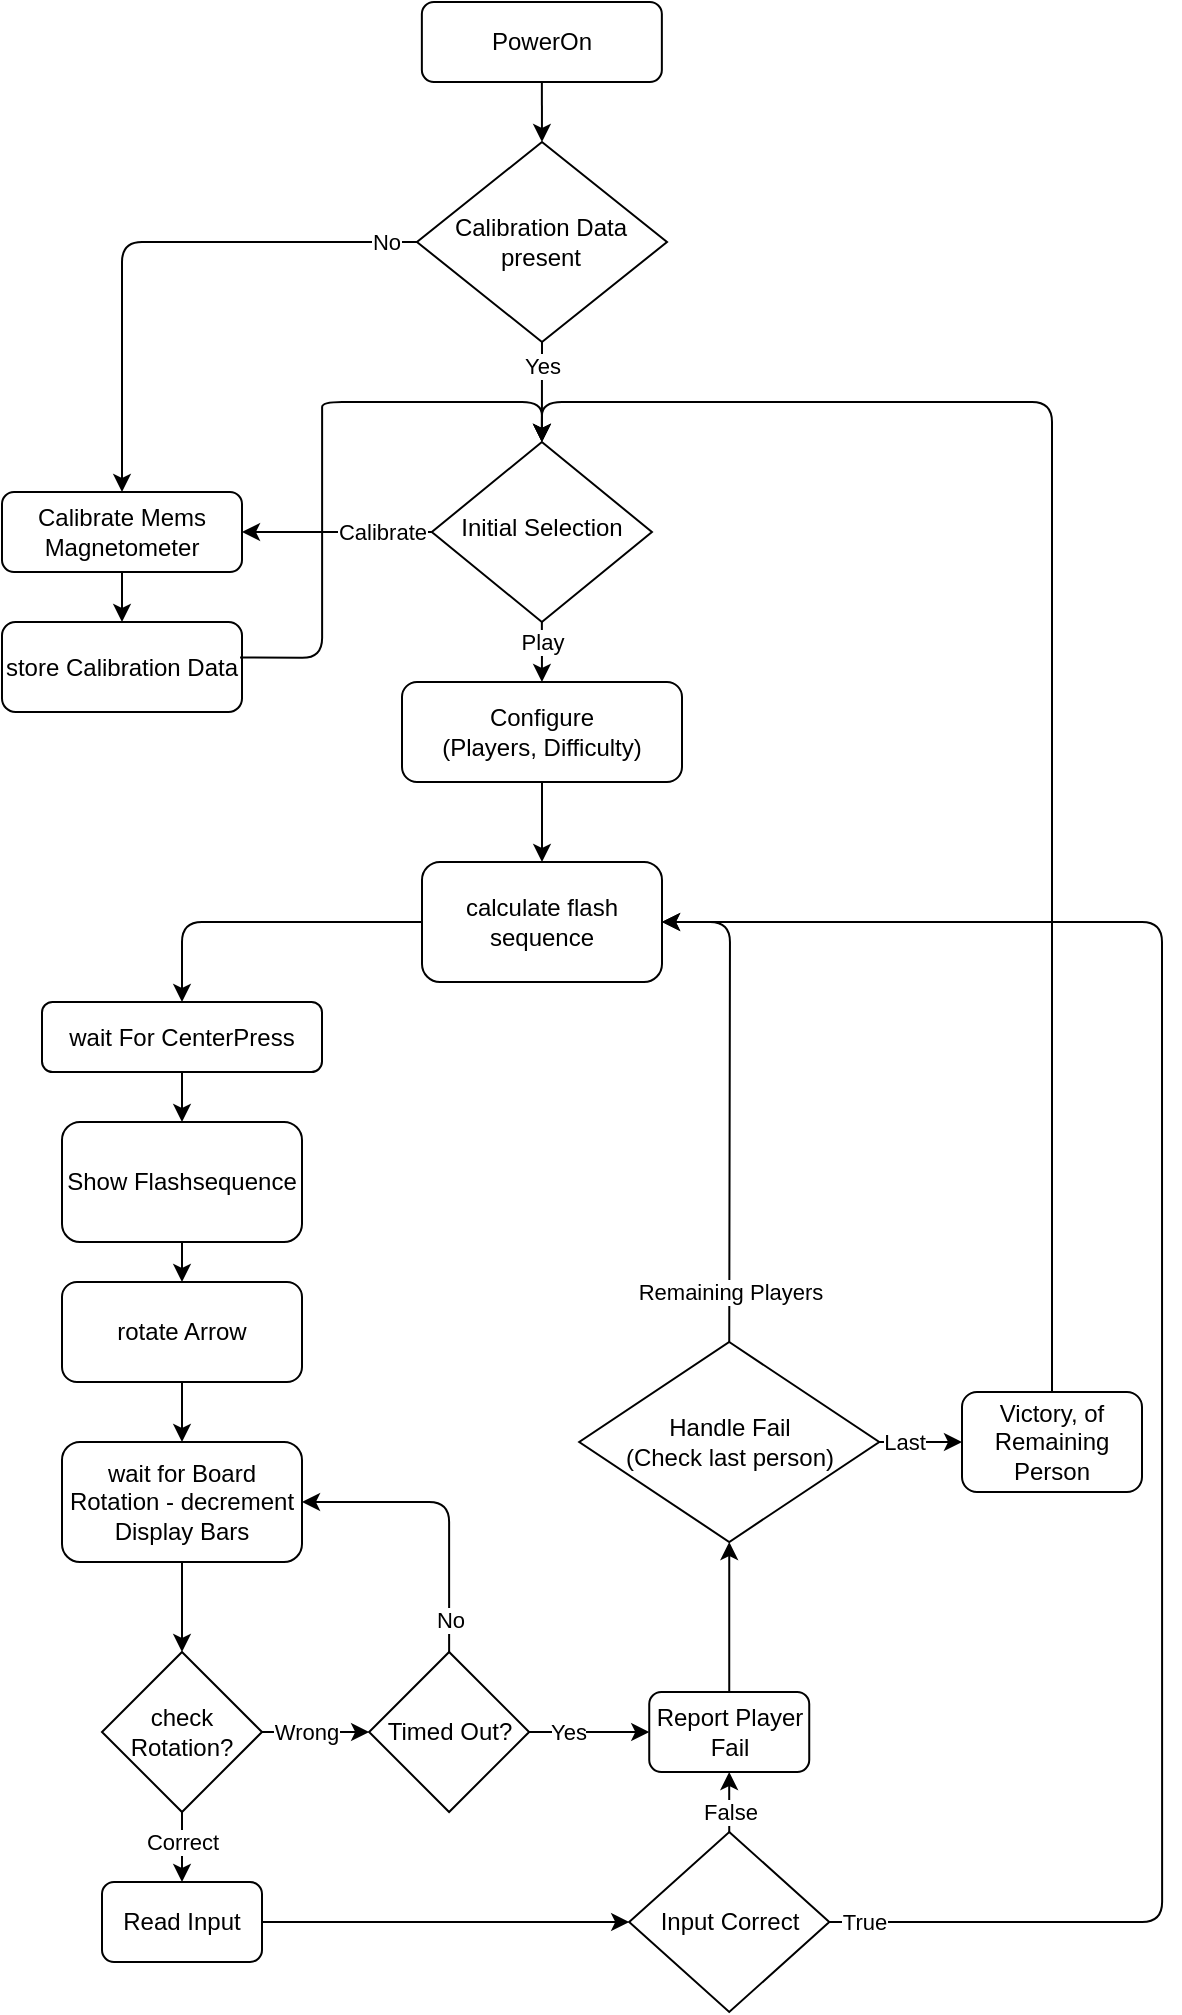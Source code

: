 <mxfile version="14.2.2" type="github">
  <diagram id="C5RBs43oDa-KdzZeNtuy" name="Page-1">
    <mxGraphModel dx="1646" dy="872" grid="1" gridSize="10" guides="1" tooltips="1" connect="1" arrows="1" fold="1" page="1" pageScale="1" pageWidth="827" pageHeight="1169" math="0" shadow="0">
      <root>
        <mxCell id="WIyWlLk6GJQsqaUBKTNV-0" />
        <mxCell id="WIyWlLk6GJQsqaUBKTNV-1" parent="WIyWlLk6GJQsqaUBKTNV-0" />
        <mxCell id="WIyWlLk6GJQsqaUBKTNV-3" value="PowerOn" style="rounded=1;whiteSpace=wrap;html=1;fontSize=12;glass=0;strokeWidth=1;shadow=0;" parent="WIyWlLk6GJQsqaUBKTNV-1" vertex="1">
          <mxGeometry x="379.93" y="80" width="120" height="40" as="geometry" />
        </mxCell>
        <mxCell id="BbhXEEFtvzZGR5gqHQGa-4" value="Calibrate" style="edgeStyle=orthogonalEdgeStyle;rounded=0;orthogonalLoop=1;jettySize=auto;html=1;exitX=0;exitY=0.5;exitDx=0;exitDy=0;entryX=1;entryY=0.5;entryDx=0;entryDy=0;" parent="WIyWlLk6GJQsqaUBKTNV-1" source="WIyWlLk6GJQsqaUBKTNV-6" target="WIyWlLk6GJQsqaUBKTNV-7" edge="1">
          <mxGeometry x="-0.475" relative="1" as="geometry">
            <Array as="points">
              <mxPoint x="290.06" y="345" />
            </Array>
            <mxPoint as="offset" />
          </mxGeometry>
        </mxCell>
        <mxCell id="WIyWlLk6GJQsqaUBKTNV-6" value="&lt;div&gt;Initial Selection&lt;/div&gt;" style="rhombus;whiteSpace=wrap;html=1;shadow=0;fontFamily=Helvetica;fontSize=12;align=center;strokeWidth=1;spacing=6;spacingTop=-4;" parent="WIyWlLk6GJQsqaUBKTNV-1" vertex="1">
          <mxGeometry x="384.91" y="300" width="110.06" height="90" as="geometry" />
        </mxCell>
        <mxCell id="WIyWlLk6GJQsqaUBKTNV-7" value="Calibrate Mems Magnetometer" style="rounded=1;whiteSpace=wrap;html=1;fontSize=12;glass=0;strokeWidth=1;shadow=0;" parent="WIyWlLk6GJQsqaUBKTNV-1" vertex="1">
          <mxGeometry x="170" y="325" width="120" height="40" as="geometry" />
        </mxCell>
        <mxCell id="nOwS5N5TdgPbAZJw5BMm-8" style="edgeStyle=orthogonalEdgeStyle;rounded=0;orthogonalLoop=1;jettySize=auto;html=1;exitX=0.5;exitY=1;exitDx=0;exitDy=0;entryX=0.5;entryY=0;entryDx=0;entryDy=0;" parent="WIyWlLk6GJQsqaUBKTNV-1" source="BbhXEEFtvzZGR5gqHQGa-10" target="OIZMKwMvLClt6lRkhCav-0" edge="1">
          <mxGeometry relative="1" as="geometry">
            <mxPoint x="440.06" y="530" as="targetPoint" />
          </mxGeometry>
        </mxCell>
        <mxCell id="BbhXEEFtvzZGR5gqHQGa-10" value="&lt;div&gt;Configure&lt;/div&gt;&lt;div&gt;(Players, Difficulty)&lt;/div&gt;" style="rounded=1;whiteSpace=wrap;html=1;" parent="WIyWlLk6GJQsqaUBKTNV-1" vertex="1">
          <mxGeometry x="370" y="420" width="140" height="50" as="geometry" />
        </mxCell>
        <mxCell id="BbhXEEFtvzZGR5gqHQGa-11" value="Play" style="endArrow=classic;html=1;exitX=0.5;exitY=1;exitDx=0;exitDy=0;" parent="WIyWlLk6GJQsqaUBKTNV-1" source="WIyWlLk6GJQsqaUBKTNV-6" target="BbhXEEFtvzZGR5gqHQGa-10" edge="1">
          <mxGeometry x="-0.333" width="50" height="50" relative="1" as="geometry">
            <mxPoint x="480" y="540" as="sourcePoint" />
            <mxPoint x="530" y="490" as="targetPoint" />
            <mxPoint as="offset" />
          </mxGeometry>
        </mxCell>
        <mxCell id="tKOiq6pVQDYrRC9kV3IF-2" style="edgeStyle=orthogonalEdgeStyle;rounded=0;orthogonalLoop=1;jettySize=auto;html=1;exitX=0.5;exitY=1;exitDx=0;exitDy=0;entryX=0.5;entryY=0;entryDx=0;entryDy=0;" edge="1" parent="WIyWlLk6GJQsqaUBKTNV-1" source="nOwS5N5TdgPbAZJw5BMm-2" target="tKOiq6pVQDYrRC9kV3IF-0">
          <mxGeometry relative="1" as="geometry" />
        </mxCell>
        <mxCell id="nOwS5N5TdgPbAZJw5BMm-2" value="wait For CenterPress" style="rounded=1;whiteSpace=wrap;html=1;" parent="WIyWlLk6GJQsqaUBKTNV-1" vertex="1">
          <mxGeometry x="190" y="580" width="140" height="35" as="geometry" />
        </mxCell>
        <mxCell id="nOwS5N5TdgPbAZJw5BMm-5" value="rotate Arrow" style="rounded=1;whiteSpace=wrap;html=1;" parent="WIyWlLk6GJQsqaUBKTNV-1" vertex="1">
          <mxGeometry x="200" y="720" width="120" height="50" as="geometry" />
        </mxCell>
        <mxCell id="nOwS5N5TdgPbAZJw5BMm-12" value="check Rotation?" style="rhombus;whiteSpace=wrap;html=1;" parent="WIyWlLk6GJQsqaUBKTNV-1" vertex="1">
          <mxGeometry x="220" y="905" width="80" height="80" as="geometry" />
        </mxCell>
        <mxCell id="nOwS5N5TdgPbAZJw5BMm-13" value="wait for Board Rotation - decrement Display Bars" style="rounded=1;whiteSpace=wrap;html=1;" parent="WIyWlLk6GJQsqaUBKTNV-1" vertex="1">
          <mxGeometry x="200" y="800" width="120" height="60" as="geometry" />
        </mxCell>
        <mxCell id="nOwS5N5TdgPbAZJw5BMm-14" value="" style="endArrow=classic;html=1;exitX=0.5;exitY=1;exitDx=0;exitDy=0;" parent="WIyWlLk6GJQsqaUBKTNV-1" source="nOwS5N5TdgPbAZJw5BMm-5" target="nOwS5N5TdgPbAZJw5BMm-13" edge="1">
          <mxGeometry width="50" height="50" relative="1" as="geometry">
            <mxPoint x="123.56" y="750" as="sourcePoint" />
            <mxPoint x="173.56" y="700" as="targetPoint" />
          </mxGeometry>
        </mxCell>
        <mxCell id="nOwS5N5TdgPbAZJw5BMm-16" value="store Calibration Data" style="rounded=1;whiteSpace=wrap;html=1;" parent="WIyWlLk6GJQsqaUBKTNV-1" vertex="1">
          <mxGeometry x="170" y="390" width="120" height="45" as="geometry" />
        </mxCell>
        <mxCell id="nOwS5N5TdgPbAZJw5BMm-17" value="" style="endArrow=classic;html=1;exitX=0.5;exitY=1;exitDx=0;exitDy=0;" parent="WIyWlLk6GJQsqaUBKTNV-1" source="WIyWlLk6GJQsqaUBKTNV-7" target="nOwS5N5TdgPbAZJw5BMm-16" edge="1">
          <mxGeometry width="50" height="50" relative="1" as="geometry">
            <mxPoint x="480" y="570" as="sourcePoint" />
            <mxPoint x="530" y="520" as="targetPoint" />
          </mxGeometry>
        </mxCell>
        <mxCell id="nOwS5N5TdgPbAZJw5BMm-18" value="" style="endArrow=classic;html=1;exitX=0.5;exitY=1;exitDx=0;exitDy=0;entryX=0.5;entryY=0;entryDx=0;entryDy=0;" parent="WIyWlLk6GJQsqaUBKTNV-1" source="nOwS5N5TdgPbAZJw5BMm-13" target="nOwS5N5TdgPbAZJw5BMm-12" edge="1">
          <mxGeometry width="50" height="50" relative="1" as="geometry">
            <mxPoint x="123.56" y="750" as="sourcePoint" />
            <mxPoint x="173.56" y="700" as="targetPoint" />
          </mxGeometry>
        </mxCell>
        <mxCell id="nOwS5N5TdgPbAZJw5BMm-20" value="Timed Out?" style="rhombus;whiteSpace=wrap;html=1;direction=south;" parent="WIyWlLk6GJQsqaUBKTNV-1" vertex="1">
          <mxGeometry x="353.56" y="905" width="80" height="80" as="geometry" />
        </mxCell>
        <mxCell id="nOwS5N5TdgPbAZJw5BMm-25" value="&lt;div&gt;Handle Fail &lt;br&gt;&lt;/div&gt;&lt;div&gt;(Check last person)&lt;/div&gt;" style="rhombus;whiteSpace=wrap;html=1;" parent="WIyWlLk6GJQsqaUBKTNV-1" vertex="1">
          <mxGeometry x="458.62" y="750" width="150" height="100" as="geometry" />
        </mxCell>
        <mxCell id="nOwS5N5TdgPbAZJw5BMm-27" value="Victory, of Remaining Person" style="rounded=1;whiteSpace=wrap;html=1;" parent="WIyWlLk6GJQsqaUBKTNV-1" vertex="1">
          <mxGeometry x="650" y="775" width="90" height="50" as="geometry" />
        </mxCell>
        <mxCell id="nOwS5N5TdgPbAZJw5BMm-31" style="edgeStyle=orthogonalEdgeStyle;rounded=0;orthogonalLoop=1;jettySize=auto;html=1;exitX=0.5;exitY=0;exitDx=0;exitDy=0;entryX=0.5;entryY=1;entryDx=0;entryDy=0;" parent="WIyWlLk6GJQsqaUBKTNV-1" source="nOwS5N5TdgPbAZJw5BMm-28" target="nOwS5N5TdgPbAZJw5BMm-25" edge="1">
          <mxGeometry relative="1" as="geometry">
            <mxPoint x="513.56" y="855" as="targetPoint" />
          </mxGeometry>
        </mxCell>
        <mxCell id="nOwS5N5TdgPbAZJw5BMm-28" value="Report Player Fail" style="rounded=1;whiteSpace=wrap;html=1;" parent="WIyWlLk6GJQsqaUBKTNV-1" vertex="1">
          <mxGeometry x="493.62" y="925" width="80" height="40" as="geometry" />
        </mxCell>
        <mxCell id="nOwS5N5TdgPbAZJw5BMm-30" value="" style="endArrow=classic;html=1;entryX=0;entryY=0.5;entryDx=0;entryDy=0;exitX=1;exitY=0.5;exitDx=0;exitDy=0;" parent="WIyWlLk6GJQsqaUBKTNV-1" source="nOwS5N5TdgPbAZJw5BMm-25" target="nOwS5N5TdgPbAZJw5BMm-27" edge="1">
          <mxGeometry width="50" height="50" relative="1" as="geometry">
            <mxPoint x="513.56" y="750" as="sourcePoint" />
            <mxPoint x="693.56" y="700" as="targetPoint" />
          </mxGeometry>
        </mxCell>
        <mxCell id="OIZMKwMvLClt6lRkhCav-10" value="Last" style="edgeLabel;html=1;align=center;verticalAlign=middle;resizable=0;points=[];" parent="nOwS5N5TdgPbAZJw5BMm-30" vertex="1" connectable="0">
          <mxGeometry x="-0.432" y="-1" relative="1" as="geometry">
            <mxPoint y="-1" as="offset" />
          </mxGeometry>
        </mxCell>
        <mxCell id="nOwS5N5TdgPbAZJw5BMm-37" value="Wrong" style="endArrow=classic;html=1;exitX=1;exitY=0.5;exitDx=0;exitDy=0;" parent="WIyWlLk6GJQsqaUBKTNV-1" source="nOwS5N5TdgPbAZJw5BMm-12" target="nOwS5N5TdgPbAZJw5BMm-20" edge="1">
          <mxGeometry x="-0.178" width="50" height="50" relative="1" as="geometry">
            <mxPoint x="333.56" y="890" as="sourcePoint" />
            <mxPoint x="383.56" y="840" as="targetPoint" />
            <mxPoint as="offset" />
          </mxGeometry>
        </mxCell>
        <mxCell id="nOwS5N5TdgPbAZJw5BMm-39" value="Yes" style="endArrow=classic;html=1;exitX=0.5;exitY=0;exitDx=0;exitDy=0;entryX=0;entryY=0.5;entryDx=0;entryDy=0;" parent="WIyWlLk6GJQsqaUBKTNV-1" source="nOwS5N5TdgPbAZJw5BMm-20" target="nOwS5N5TdgPbAZJw5BMm-28" edge="1">
          <mxGeometry x="-0.343" width="50" height="50" relative="1" as="geometry">
            <mxPoint x="333.56" y="890" as="sourcePoint" />
            <mxPoint x="383.56" y="840" as="targetPoint" />
            <mxPoint as="offset" />
          </mxGeometry>
        </mxCell>
        <mxCell id="nOwS5N5TdgPbAZJw5BMm-40" value="No" style="endArrow=classic;html=1;entryX=1;entryY=0.5;entryDx=0;entryDy=0;exitX=0;exitY=0.5;exitDx=0;exitDy=0;" parent="WIyWlLk6GJQsqaUBKTNV-1" source="nOwS5N5TdgPbAZJw5BMm-20" target="nOwS5N5TdgPbAZJw5BMm-13" edge="1">
          <mxGeometry x="-0.778" width="50" height="50" relative="1" as="geometry">
            <mxPoint x="333.56" y="765" as="sourcePoint" />
            <mxPoint x="383.56" y="715" as="targetPoint" />
            <Array as="points">
              <mxPoint x="393.56" y="830" />
            </Array>
            <mxPoint as="offset" />
          </mxGeometry>
        </mxCell>
        <mxCell id="nOwS5N5TdgPbAZJw5BMm-41" value="" style="endArrow=classic;html=1;entryX=0.5;entryY=0;entryDx=0;entryDy=0;exitX=0.5;exitY=0;exitDx=0;exitDy=0;" parent="WIyWlLk6GJQsqaUBKTNV-1" source="nOwS5N5TdgPbAZJw5BMm-27" target="WIyWlLk6GJQsqaUBKTNV-6" edge="1">
          <mxGeometry width="50" height="50" relative="1" as="geometry">
            <mxPoint x="670.06" y="725" as="sourcePoint" />
            <mxPoint x="440.06" y="280" as="targetPoint" />
            <Array as="points">
              <mxPoint x="695" y="280" />
              <mxPoint x="440" y="280" />
            </Array>
          </mxGeometry>
        </mxCell>
        <mxCell id="nOwS5N5TdgPbAZJw5BMm-43" value="Correct" style="endArrow=classic;html=1;exitX=0.5;exitY=1;exitDx=0;exitDy=0;entryX=0.5;entryY=0;entryDx=0;entryDy=0;" parent="WIyWlLk6GJQsqaUBKTNV-1" source="nOwS5N5TdgPbAZJw5BMm-12" target="OIZMKwMvLClt6lRkhCav-13" edge="1">
          <mxGeometry x="-0.143" width="50" height="50" relative="1" as="geometry">
            <mxPoint x="166.56" y="905" as="sourcePoint" />
            <mxPoint x="278.06" y="1017" as="targetPoint" />
            <mxPoint as="offset" />
          </mxGeometry>
        </mxCell>
        <mxCell id="OIZMKwMvLClt6lRkhCav-0" value="calculate flash sequence" style="rounded=1;whiteSpace=wrap;html=1;" parent="WIyWlLk6GJQsqaUBKTNV-1" vertex="1">
          <mxGeometry x="380" y="510" width="120" height="60" as="geometry" />
        </mxCell>
        <mxCell id="OIZMKwMvLClt6lRkhCav-1" value="" style="endArrow=classic;html=1;exitX=0;exitY=0.5;exitDx=0;exitDy=0;entryX=0.5;entryY=0;entryDx=0;entryDy=0;" parent="WIyWlLk6GJQsqaUBKTNV-1" source="OIZMKwMvLClt6lRkhCav-0" target="nOwS5N5TdgPbAZJw5BMm-2" edge="1">
          <mxGeometry width="50" height="50" relative="1" as="geometry">
            <mxPoint x="380.06" y="870" as="sourcePoint" />
            <mxPoint x="240" y="540" as="targetPoint" />
            <Array as="points">
              <mxPoint x="260" y="540" />
            </Array>
          </mxGeometry>
        </mxCell>
        <mxCell id="OIZMKwMvLClt6lRkhCav-3" value="&lt;font style=&quot;font-size: 12px&quot;&gt;Calibration Data present&lt;/font&gt;" style="rhombus;html=1;spacing=2;whiteSpace=wrap;" parent="WIyWlLk6GJQsqaUBKTNV-1" vertex="1">
          <mxGeometry x="377.48" y="150" width="125.03" height="100" as="geometry" />
        </mxCell>
        <mxCell id="OIZMKwMvLClt6lRkhCav-4" value="" style="endArrow=classic;html=1;entryX=0.5;entryY=0;entryDx=0;entryDy=0;exitX=0.5;exitY=1;exitDx=0;exitDy=0;" parent="WIyWlLk6GJQsqaUBKTNV-1" source="WIyWlLk6GJQsqaUBKTNV-3" target="OIZMKwMvLClt6lRkhCav-3" edge="1">
          <mxGeometry width="50" height="50" relative="1" as="geometry">
            <mxPoint x="440.06" y="140" as="sourcePoint" />
            <mxPoint x="520.06" y="200" as="targetPoint" />
          </mxGeometry>
        </mxCell>
        <mxCell id="OIZMKwMvLClt6lRkhCav-5" value="Yes" style="endArrow=classic;html=1;exitX=0.5;exitY=1;exitDx=0;exitDy=0;" parent="WIyWlLk6GJQsqaUBKTNV-1" source="OIZMKwMvLClt6lRkhCav-3" target="WIyWlLk6GJQsqaUBKTNV-6" edge="1">
          <mxGeometry x="-0.5" width="50" height="50" relative="1" as="geometry">
            <mxPoint x="470.06" y="250" as="sourcePoint" />
            <mxPoint x="520.06" y="200" as="targetPoint" />
            <mxPoint as="offset" />
          </mxGeometry>
        </mxCell>
        <mxCell id="OIZMKwMvLClt6lRkhCav-7" value="" style="endArrow=classic;html=1;entryX=0.5;entryY=0;entryDx=0;entryDy=0;exitX=0;exitY=0.5;exitDx=0;exitDy=0;" parent="WIyWlLk6GJQsqaUBKTNV-1" source="OIZMKwMvLClt6lRkhCav-3" target="WIyWlLk6GJQsqaUBKTNV-7" edge="1">
          <mxGeometry width="50" height="50" relative="1" as="geometry">
            <mxPoint x="400.06" y="250" as="sourcePoint" />
            <mxPoint x="450.06" y="200" as="targetPoint" />
            <Array as="points">
              <mxPoint x="230" y="200" />
            </Array>
          </mxGeometry>
        </mxCell>
        <mxCell id="OIZMKwMvLClt6lRkhCav-11" value="&lt;div&gt;No&lt;/div&gt;" style="edgeLabel;html=1;align=center;verticalAlign=middle;resizable=0;points=[];" parent="OIZMKwMvLClt6lRkhCav-7" vertex="1" connectable="0">
          <mxGeometry x="-0.879" y="-2" relative="1" as="geometry">
            <mxPoint x="0.97" y="2" as="offset" />
          </mxGeometry>
        </mxCell>
        <mxCell id="OIZMKwMvLClt6lRkhCav-9" value="" style="endArrow=classic;html=1;exitX=0.992;exitY=0.394;exitDx=0;exitDy=0;exitPerimeter=0;entryX=0.5;entryY=0;entryDx=0;entryDy=0;" parent="WIyWlLk6GJQsqaUBKTNV-1" source="nOwS5N5TdgPbAZJw5BMm-16" target="WIyWlLk6GJQsqaUBKTNV-6" edge="1">
          <mxGeometry width="50" height="50" relative="1" as="geometry">
            <mxPoint x="350.06" y="350" as="sourcePoint" />
            <mxPoint x="440.06" y="280" as="targetPoint" />
            <Array as="points">
              <mxPoint x="330.06" y="408" />
              <mxPoint x="330.06" y="290" />
              <mxPoint x="330.06" y="280" />
              <mxPoint x="440" y="280" />
            </Array>
          </mxGeometry>
        </mxCell>
        <mxCell id="OIZMKwMvLClt6lRkhCav-13" value="Read Input" style="rounded=1;whiteSpace=wrap;html=1;" parent="WIyWlLk6GJQsqaUBKTNV-1" vertex="1">
          <mxGeometry x="220" y="1020" width="80" height="40" as="geometry" />
        </mxCell>
        <mxCell id="OIZMKwMvLClt6lRkhCav-23" value="False" style="edgeStyle=orthogonalEdgeStyle;rounded=0;orthogonalLoop=1;jettySize=auto;html=1;exitX=0.5;exitY=0;exitDx=0;exitDy=0;" parent="WIyWlLk6GJQsqaUBKTNV-1" source="OIZMKwMvLClt6lRkhCav-17" target="nOwS5N5TdgPbAZJw5BMm-28" edge="1">
          <mxGeometry x="0.199" relative="1" as="geometry">
            <mxPoint as="offset" />
          </mxGeometry>
        </mxCell>
        <mxCell id="OIZMKwMvLClt6lRkhCav-17" value="Input Correct" style="rhombus;whiteSpace=wrap;html=1;" parent="WIyWlLk6GJQsqaUBKTNV-1" vertex="1">
          <mxGeometry x="483.59" y="995" width="100.06" height="90" as="geometry" />
        </mxCell>
        <mxCell id="OIZMKwMvLClt6lRkhCav-19" value="" style="endArrow=classic;html=1;exitX=1;exitY=0.5;exitDx=0;exitDy=0;entryX=0;entryY=0.5;entryDx=0;entryDy=0;" parent="WIyWlLk6GJQsqaUBKTNV-1" source="OIZMKwMvLClt6lRkhCav-13" target="OIZMKwMvLClt6lRkhCav-17" edge="1">
          <mxGeometry width="50" height="50" relative="1" as="geometry">
            <mxPoint x="390.06" y="1040" as="sourcePoint" />
            <mxPoint x="440.06" y="990" as="targetPoint" />
          </mxGeometry>
        </mxCell>
        <mxCell id="OIZMKwMvLClt6lRkhCav-22" value="" style="endArrow=classic;html=1;exitX=1;exitY=0.5;exitDx=0;exitDy=0;entryX=1;entryY=0.5;entryDx=0;entryDy=0;" parent="WIyWlLk6GJQsqaUBKTNV-1" source="OIZMKwMvLClt6lRkhCav-17" target="OIZMKwMvLClt6lRkhCav-0" edge="1">
          <mxGeometry width="50" height="50" relative="1" as="geometry">
            <mxPoint x="390.06" y="950" as="sourcePoint" />
            <mxPoint x="750.06" y="720" as="targetPoint" />
            <Array as="points">
              <mxPoint x="750.06" y="1040" />
              <mxPoint x="750" y="540" />
            </Array>
          </mxGeometry>
        </mxCell>
        <mxCell id="OIZMKwMvLClt6lRkhCav-24" value="True" style="edgeLabel;html=1;align=center;verticalAlign=middle;resizable=0;points=[];" parent="OIZMKwMvLClt6lRkhCav-22" vertex="1" connectable="0">
          <mxGeometry x="-0.948" y="-1" relative="1" as="geometry">
            <mxPoint x="-6.96" y="-1" as="offset" />
          </mxGeometry>
        </mxCell>
        <mxCell id="OIZMKwMvLClt6lRkhCav-25" value="" style="endArrow=classic;html=1;exitX=0.5;exitY=0;exitDx=0;exitDy=0;entryX=1;entryY=0.5;entryDx=0;entryDy=0;" parent="WIyWlLk6GJQsqaUBKTNV-1" source="nOwS5N5TdgPbAZJw5BMm-25" target="OIZMKwMvLClt6lRkhCav-0" edge="1">
          <mxGeometry width="50" height="50" relative="1" as="geometry">
            <mxPoint x="400" y="720" as="sourcePoint" />
            <mxPoint x="524" y="620" as="targetPoint" />
            <Array as="points">
              <mxPoint x="534" y="540" />
            </Array>
          </mxGeometry>
        </mxCell>
        <mxCell id="OIZMKwMvLClt6lRkhCav-26" value="Remaining Players" style="edgeLabel;html=1;align=center;verticalAlign=middle;resizable=0;points=[];" parent="OIZMKwMvLClt6lRkhCav-25" vertex="1" connectable="0">
          <mxGeometry x="-0.789" y="-2" relative="1" as="geometry">
            <mxPoint x="-2.05" as="offset" />
          </mxGeometry>
        </mxCell>
        <mxCell id="tKOiq6pVQDYrRC9kV3IF-3" style="edgeStyle=orthogonalEdgeStyle;rounded=0;orthogonalLoop=1;jettySize=auto;html=1;exitX=0.5;exitY=1;exitDx=0;exitDy=0;entryX=0.5;entryY=0;entryDx=0;entryDy=0;" edge="1" parent="WIyWlLk6GJQsqaUBKTNV-1" source="tKOiq6pVQDYrRC9kV3IF-0" target="nOwS5N5TdgPbAZJw5BMm-5">
          <mxGeometry relative="1" as="geometry" />
        </mxCell>
        <mxCell id="tKOiq6pVQDYrRC9kV3IF-0" value="Show Flashsequence" style="rounded=1;whiteSpace=wrap;html=1;" vertex="1" parent="WIyWlLk6GJQsqaUBKTNV-1">
          <mxGeometry x="200" y="640" width="120" height="60" as="geometry" />
        </mxCell>
      </root>
    </mxGraphModel>
  </diagram>
</mxfile>
